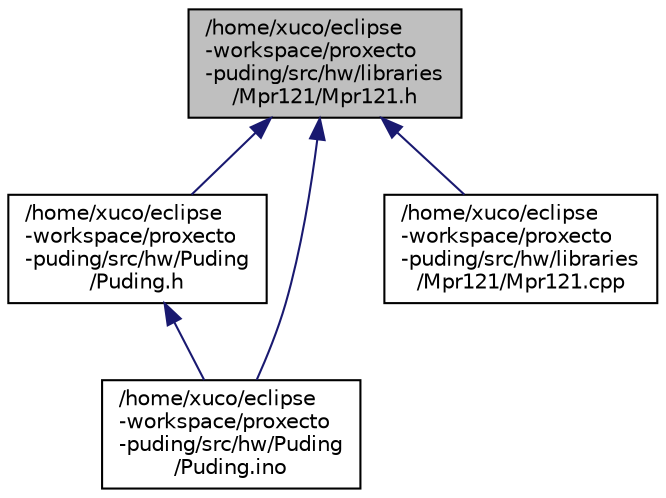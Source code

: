 digraph "/home/xuco/eclipse-workspace/proxecto-puding/src/hw/libraries/Mpr121/Mpr121.h"
{
  edge [fontname="Helvetica",fontsize="10",labelfontname="Helvetica",labelfontsize="10"];
  node [fontname="Helvetica",fontsize="10",shape=record];
  Node3 [label="/home/xuco/eclipse\l-workspace/proxecto\l-puding/src/hw/libraries\l/Mpr121/Mpr121.h",height=0.2,width=0.4,color="black", fillcolor="grey75", style="filled", fontcolor="black"];
  Node3 -> Node4 [dir="back",color="midnightblue",fontsize="10",style="solid",fontname="Helvetica"];
  Node4 [label="/home/xuco/eclipse\l-workspace/proxecto\l-puding/src/hw/Puding\l/Puding.h",height=0.2,width=0.4,color="black", fillcolor="white", style="filled",URL="$Puding_8h.html",tooltip="Main file interface. "];
  Node4 -> Node5 [dir="back",color="midnightblue",fontsize="10",style="solid",fontname="Helvetica"];
  Node5 [label="/home/xuco/eclipse\l-workspace/proxecto\l-puding/src/hw/Puding\l/Puding.ino",height=0.2,width=0.4,color="black", fillcolor="white", style="filled",URL="$Puding_8ino.html",tooltip="Main file. "];
  Node3 -> Node5 [dir="back",color="midnightblue",fontsize="10",style="solid",fontname="Helvetica"];
  Node3 -> Node6 [dir="back",color="midnightblue",fontsize="10",style="solid",fontname="Helvetica"];
  Node6 [label="/home/xuco/eclipse\l-workspace/proxecto\l-puding/src/hw/libraries\l/Mpr121/Mpr121.cpp",height=0.2,width=0.4,color="black", fillcolor="white", style="filled",URL="$Mpr121_8cpp.html",tooltip="Freescale MPR121 capacitive sensor control interface implementation. "];
}

